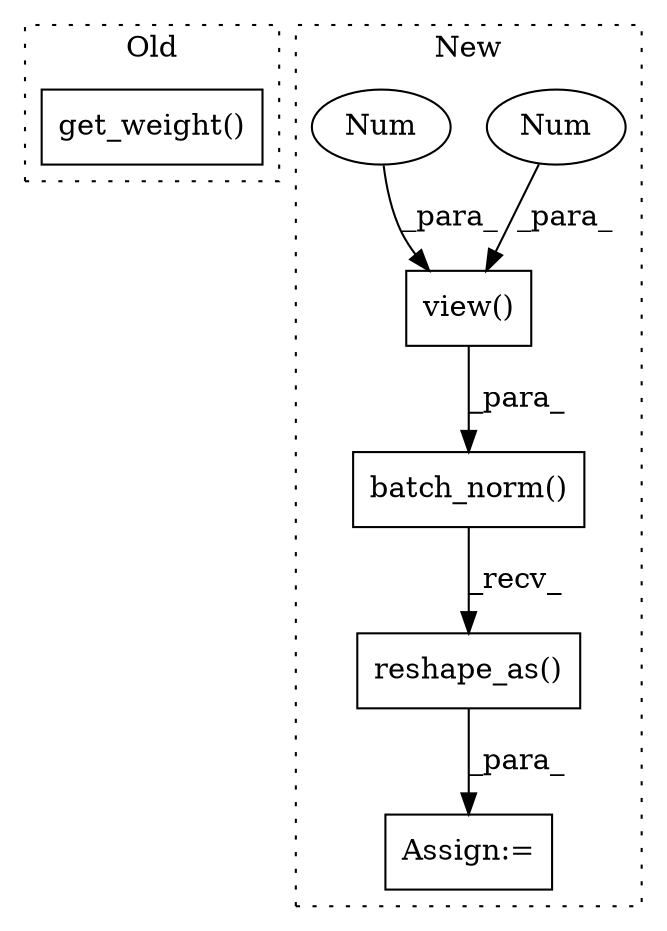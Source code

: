 digraph G {
subgraph cluster0 {
1 [label="get_weight()" a="75" s="6775" l="17" shape="box"];
label = "Old";
style="dotted";
}
subgraph cluster1 {
2 [label="view()" a="75" s="5099,5140" l="17,1" shape="box"];
3 [label="batch_norm()" a="75" s="5073,5153" l="26,109" shape="box"];
4 [label="reshape_as()" a="75" s="5073,5285" l="201,1" shape="box"];
5 [label="Num" a="76" s="5116" l="1" shape="ellipse"];
6 [label="Num" a="76" s="5138" l="2" shape="ellipse"];
7 [label="Assign:=" a="68" s="5070" l="3" shape="box"];
label = "New";
style="dotted";
}
2 -> 3 [label="_para_"];
3 -> 4 [label="_recv_"];
4 -> 7 [label="_para_"];
5 -> 2 [label="_para_"];
6 -> 2 [label="_para_"];
}